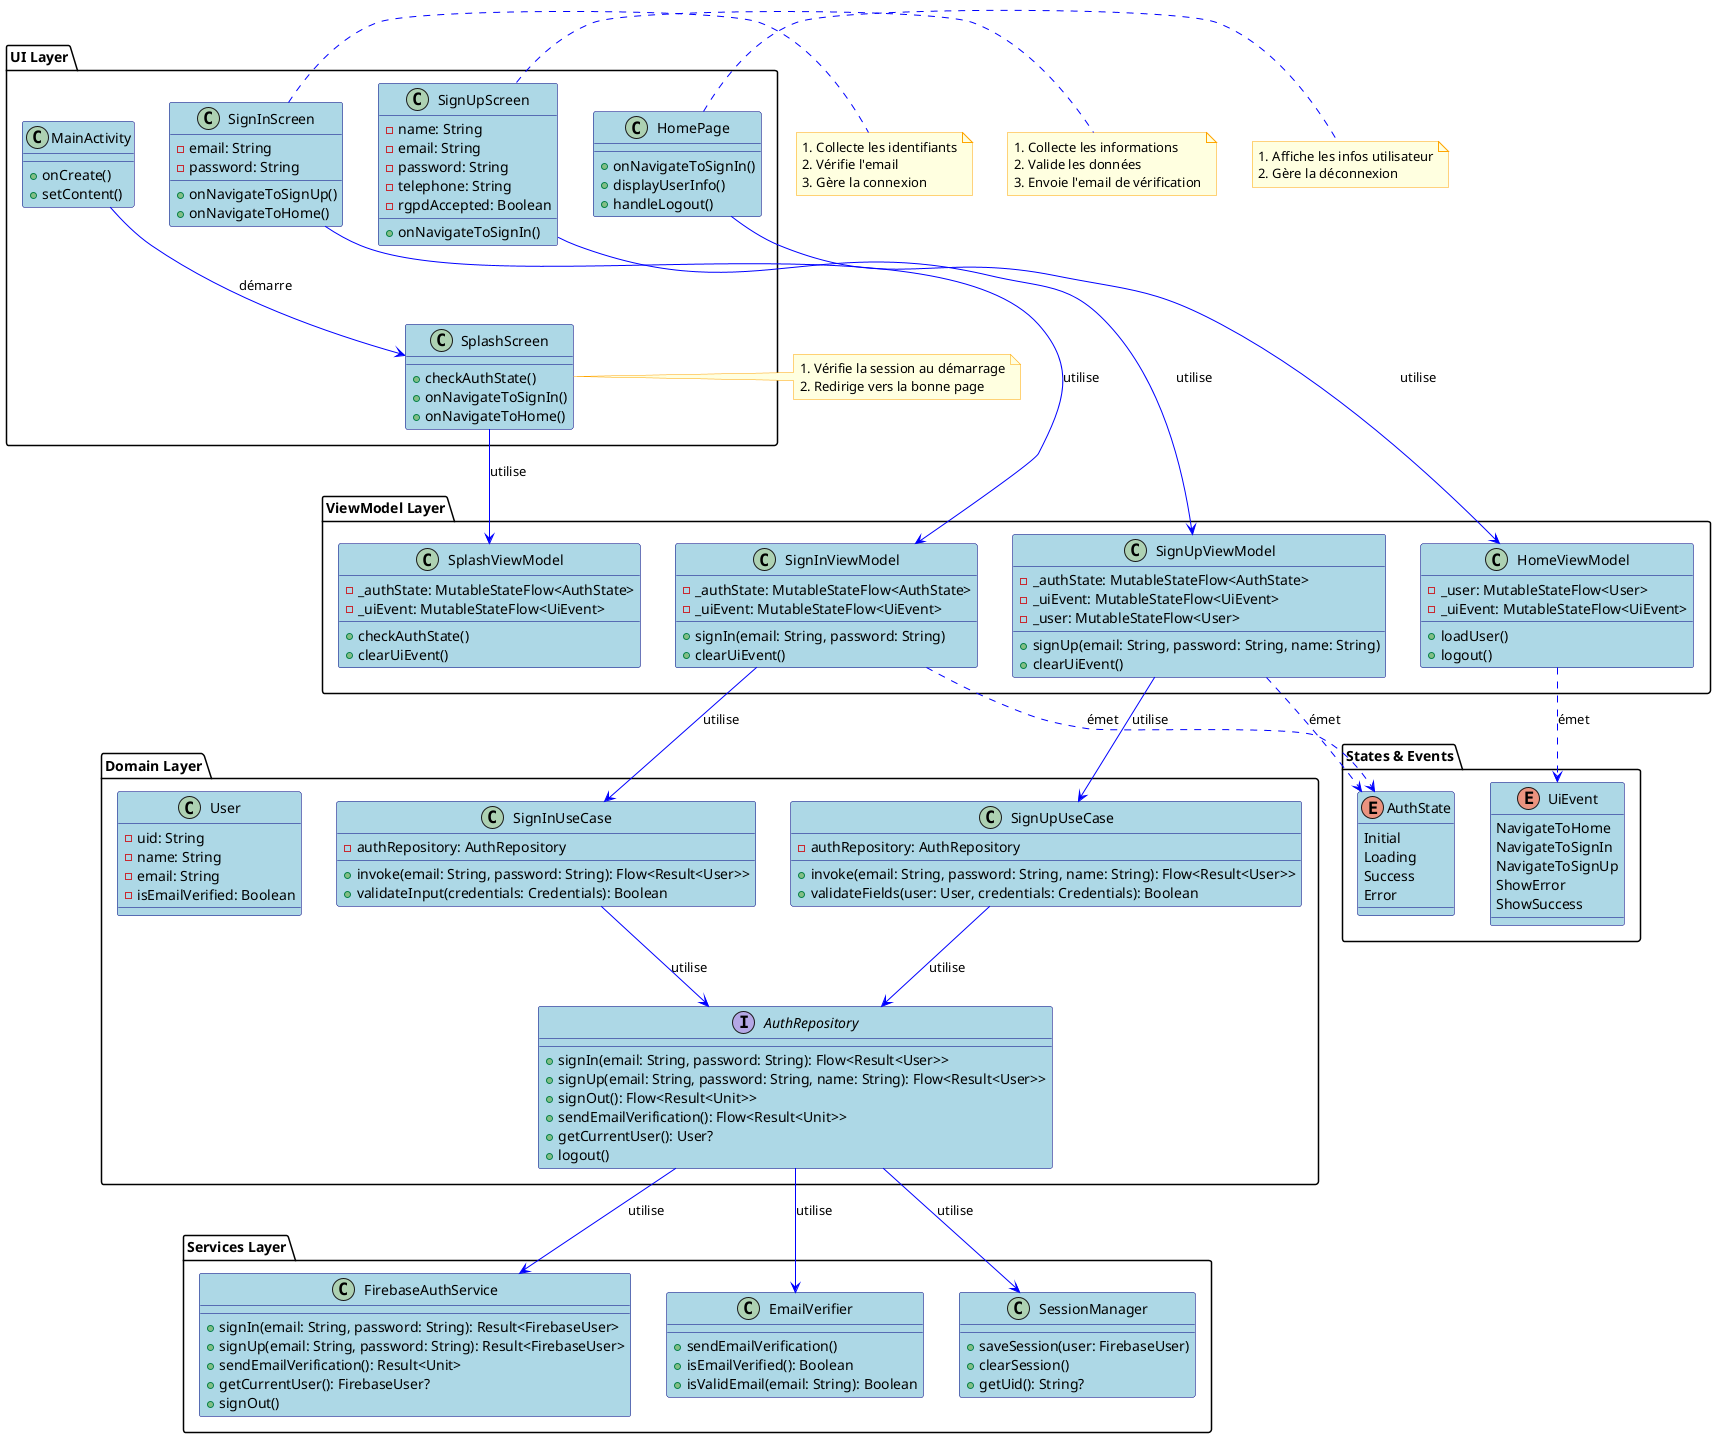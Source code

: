 @startuml Vitizen Detailed Business Flow

' Style
skinparam class {
    BackgroundColor LightBlue
    ArrowColor Blue
    BorderColor Navy
}
skinparam note {
    BackgroundColor LightYellow
    BorderColor Orange
}

' Classes principales
package "UI Layer" {
    class MainActivity {
        + onCreate()
        + setContent()
    }

    class SplashScreen {
        + checkAuthState()
        + onNavigateToSignIn()
        + onNavigateToHome()
    }

    class SignInScreen {
        - email: String
        - password: String
        + onNavigateToSignUp()
        + onNavigateToHome()
    }

    class SignUpScreen {
        - name: String
        - email: String
        - password: String
        - telephone: String
        - rgpdAccepted: Boolean
        + onNavigateToSignIn()
    }

    class HomePage {
        + onNavigateToSignIn()
        + displayUserInfo()
        + handleLogout()
    }
}

package "ViewModel Layer" {
    class SplashViewModel {
        - _authState: MutableStateFlow<AuthState>
        - _uiEvent: MutableStateFlow<UiEvent>
        + checkAuthState()
        + clearUiEvent()
    }

    class SignInViewModel {
        - _authState: MutableStateFlow<AuthState>
        - _uiEvent: MutableStateFlow<UiEvent>
        + signIn(email: String, password: String)
        + clearUiEvent()
    }

    class SignUpViewModel {
        - _authState: MutableStateFlow<AuthState>
        - _uiEvent: MutableStateFlow<UiEvent>
        - _user: MutableStateFlow<User>
        + signUp(email: String, password: String, name: String)
        + clearUiEvent()
    }

    class HomeViewModel {
        - _user: MutableStateFlow<User>
        - _uiEvent: MutableStateFlow<UiEvent>
        + loadUser()
        + logout()
    }
}

package "Domain Layer" {
    interface AuthRepository {
        + signIn(email: String, password: String): Flow<Result<User>>
        + signUp(email: String, password: String, name: String): Flow<Result<User>>
        + signOut(): Flow<Result<Unit>>
        + sendEmailVerification(): Flow<Result<Unit>>
        + getCurrentUser(): User?
        + logout()
    }

    class SignInUseCase {
        - authRepository: AuthRepository
        + invoke(email: String, password: String): Flow<Result<User>>
        + validateInput(credentials: Credentials): Boolean
    }

    class SignUpUseCase {
        - authRepository: AuthRepository
        + invoke(email: String, password: String, name: String): Flow<Result<User>>
        + validateFields(user: User, credentials: Credentials): Boolean
    }

    class User {
        - uid: String
        - name: String
        - email: String
        - isEmailVerified: Boolean
    }
}

package "Services Layer" {
    class FirebaseAuthService {
        + signIn(email: String, password: String): Result<FirebaseUser>
        + signUp(email: String, password: String): Result<FirebaseUser>
        + sendEmailVerification(): Result<Unit>
        + getCurrentUser(): FirebaseUser?
        + signOut()
    }

    class EmailVerifier {
        + sendEmailVerification()
        + isEmailVerified(): Boolean
        + isValidEmail(email: String): Boolean
    }

    class SessionManager {
        + saveSession(user: FirebaseUser)
        + clearSession()
        + getUid(): String?
    }
}

' Relations entre les composants
MainActivity --> SplashScreen : démarre
SplashScreen --> SplashViewModel : utilise
SignInScreen --> SignInViewModel : utilise
SignUpScreen --> SignUpViewModel : utilise
HomePage --> HomeViewModel : utilise

SignInViewModel --> SignInUseCase : utilise
SignUpViewModel --> SignUpUseCase : utilise
SignInUseCase --> AuthRepository : utilise
SignUpUseCase --> AuthRepository : utilise

AuthRepository --> FirebaseAuthService : utilise
AuthRepository --> EmailVerifier : utilise
AuthRepository --> SessionManager : utilise

' Notes pour les flux principaux
note right of SplashScreen
  1. Vérifie la session au démarrage
  2. Redirige vers la bonne page
end note

note right of SignInScreen
  1. Collecte les identifiants
  2. Vérifie l'email
  3. Gère la connexion
end note

note right of SignUpScreen
  1. Collecte les informations
  2. Valide les données
  3. Envoie l'email de vérification
end note

note right of HomePage
  1. Affiche les infos utilisateur
  2. Gère la déconnexion
end note

' États et événements
package "States & Events" {
    enum AuthState {
        Initial
        Loading
        Success
        Error
    }

    enum UiEvent {
        NavigateToHome
        NavigateToSignIn
        NavigateToSignUp
        ShowError
        ShowSuccess
    }
}

' Flux de données
SignInViewModel ..> AuthState : émet
SignUpViewModel ..> AuthState : émet
HomeViewModel ..> UiEvent : émet

@enduml 